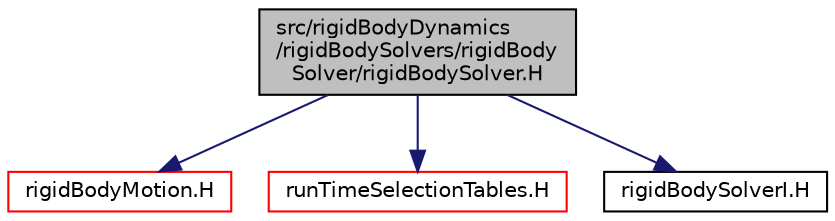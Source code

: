 digraph "src/rigidBodyDynamics/rigidBodySolvers/rigidBodySolver/rigidBodySolver.H"
{
  bgcolor="transparent";
  edge [fontname="Helvetica",fontsize="10",labelfontname="Helvetica",labelfontsize="10"];
  node [fontname="Helvetica",fontsize="10",shape=record];
  Node0 [label="src/rigidBodyDynamics\l/rigidBodySolvers/rigidBody\lSolver/rigidBodySolver.H",height=0.2,width=0.4,color="black", fillcolor="grey75", style="filled", fontcolor="black"];
  Node0 -> Node1 [color="midnightblue",fontsize="10",style="solid",fontname="Helvetica"];
  Node1 [label="rigidBodyMotion.H",height=0.2,width=0.4,color="red",URL="$a14795.html"];
  Node0 -> Node106 [color="midnightblue",fontsize="10",style="solid",fontname="Helvetica"];
  Node106 [label="runTimeSelectionTables.H",height=0.2,width=0.4,color="red",URL="$a09992.html",tooltip="Macros to ease declaration of run-time selection tables. "];
  Node0 -> Node175 [color="midnightblue",fontsize="10",style="solid",fontname="Helvetica"];
  Node175 [label="rigidBodySolverI.H",height=0.2,width=0.4,color="black",URL="$a14825.html"];
}

